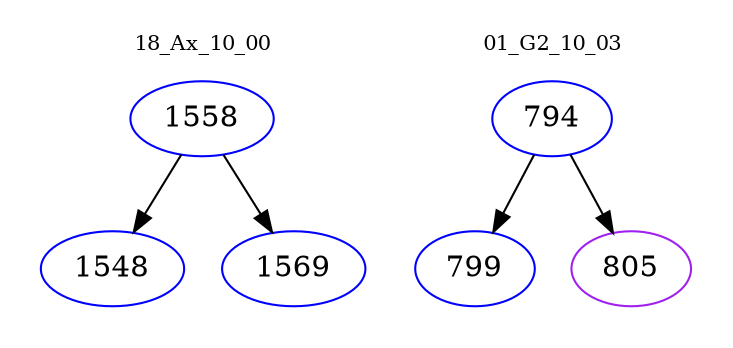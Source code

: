 digraph{
subgraph cluster_0 {
color = white
label = "18_Ax_10_00";
fontsize=10;
T0_1558 [label="1558", color="blue"]
T0_1558 -> T0_1548 [color="black"]
T0_1548 [label="1548", color="blue"]
T0_1558 -> T0_1569 [color="black"]
T0_1569 [label="1569", color="blue"]
}
subgraph cluster_1 {
color = white
label = "01_G2_10_03";
fontsize=10;
T1_794 [label="794", color="blue"]
T1_794 -> T1_799 [color="black"]
T1_799 [label="799", color="blue"]
T1_794 -> T1_805 [color="black"]
T1_805 [label="805", color="purple"]
}
}

